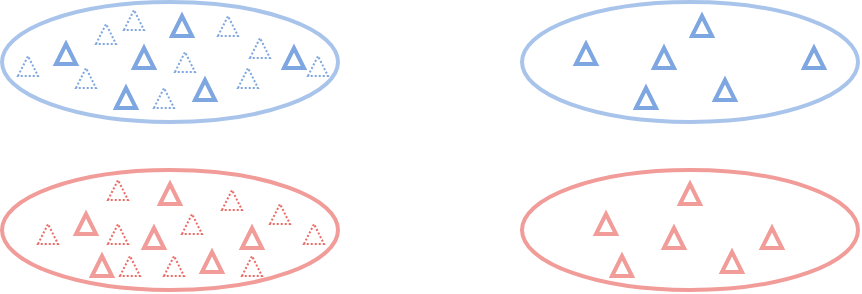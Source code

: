 <mxfile version="15.7.3" type="github">
  <diagram id="XLh6PeHuTJk1JMMVZsZq" name="Page-1">
    <mxGraphModel dx="946" dy="614" grid="0" gridSize="10" guides="1" tooltips="1" connect="1" arrows="1" fold="1" page="1" pageScale="1" pageWidth="827" pageHeight="1169" math="0" shadow="0">
      <root>
        <mxCell id="0" />
        <mxCell id="1" parent="0" />
        <mxCell id="B35P_RnnMUQNIVXsbhu0-6" value="" style="ellipse;whiteSpace=wrap;html=1;rotation=0;strokeColor=#F19C99;strokeWidth=2;" vertex="1" parent="1">
          <mxGeometry x="107" y="171" width="168" height="60" as="geometry" />
        </mxCell>
        <mxCell id="B35P_RnnMUQNIVXsbhu0-7" value="" style="ellipse;whiteSpace=wrap;html=1;rotation=0;strokeColor=#A9C4EB;strokeWidth=2;" vertex="1" parent="1">
          <mxGeometry x="107" y="87" width="168" height="60" as="geometry" />
        </mxCell>
        <mxCell id="B35P_RnnMUQNIVXsbhu0-20" value="" style="triangle;whiteSpace=wrap;html=1;strokeColor=#7EA6E0;strokeWidth=1;fillColor=none;rotation=-90;dashed=1;dashPattern=1 1;" vertex="1" parent="1">
          <mxGeometry x="215" y="94" width="10" height="10" as="geometry" />
        </mxCell>
        <mxCell id="B35P_RnnMUQNIVXsbhu0-23" value="" style="triangle;whiteSpace=wrap;html=1;strokeColor=#7EA6E0;strokeWidth=1;fillColor=none;rotation=-90;dashed=1;dashPattern=1 1;" vertex="1" parent="1">
          <mxGeometry x="225" y="120" width="10" height="10" as="geometry" />
        </mxCell>
        <mxCell id="B35P_RnnMUQNIVXsbhu0-24" value="" style="triangle;whiteSpace=wrap;html=1;strokeColor=#7EA6E0;strokeWidth=1;fillColor=none;rotation=-90;dashed=1;dashPattern=1 1;" vertex="1" parent="1">
          <mxGeometry x="193.5" y="112" width="10" height="10" as="geometry" />
        </mxCell>
        <mxCell id="B35P_RnnMUQNIVXsbhu0-25" value="" style="triangle;whiteSpace=wrap;html=1;strokeColor=#7EA6E0;strokeWidth=1;fillColor=none;rotation=-90;dashed=1;dashPattern=1 1;" vertex="1" parent="1">
          <mxGeometry x="183" y="130" width="10" height="10" as="geometry" />
        </mxCell>
        <mxCell id="B35P_RnnMUQNIVXsbhu0-26" value="" style="triangle;whiteSpace=wrap;html=1;strokeColor=#7EA6E0;strokeWidth=1;fillColor=none;rotation=-90;dashed=1;dashPattern=1 1;" vertex="1" parent="1">
          <mxGeometry x="144" y="120" width="10" height="10" as="geometry" />
        </mxCell>
        <mxCell id="B35P_RnnMUQNIVXsbhu0-27" value="" style="triangle;whiteSpace=wrap;html=1;strokeColor=#7EA6E0;strokeWidth=1;fillColor=none;rotation=-90;dashed=1;dashPattern=1 1;" vertex="1" parent="1">
          <mxGeometry x="154" y="98" width="10" height="10" as="geometry" />
        </mxCell>
        <mxCell id="B35P_RnnMUQNIVXsbhu0-28" value="" style="triangle;whiteSpace=wrap;html=1;strokeColor=#7EA6E0;strokeWidth=1;fillColor=none;rotation=-90;dashed=1;dashPattern=1 1;" vertex="1" parent="1">
          <mxGeometry x="168" y="91" width="10" height="10" as="geometry" />
        </mxCell>
        <mxCell id="B35P_RnnMUQNIVXsbhu0-29" value="" style="triangle;whiteSpace=wrap;html=1;strokeColor=#7EA6E0;strokeWidth=1;fillColor=none;rotation=-90;dashed=1;dashPattern=1 1;" vertex="1" parent="1">
          <mxGeometry x="115" y="114" width="10" height="10" as="geometry" />
        </mxCell>
        <mxCell id="B35P_RnnMUQNIVXsbhu0-30" value="" style="triangle;whiteSpace=wrap;html=1;strokeColor=#7EA6E0;strokeWidth=1;fillColor=none;rotation=-90;dashed=1;dashPattern=1 1;" vertex="1" parent="1">
          <mxGeometry x="231" y="105" width="10" height="10" as="geometry" />
        </mxCell>
        <mxCell id="B35P_RnnMUQNIVXsbhu0-31" value="" style="triangle;whiteSpace=wrap;html=1;strokeColor=#7EA6E0;strokeWidth=1;fillColor=none;rotation=-90;dashed=1;dashPattern=1 1;" vertex="1" parent="1">
          <mxGeometry x="260" y="114" width="10" height="10" as="geometry" />
        </mxCell>
        <mxCell id="B35P_RnnMUQNIVXsbhu0-32" value="" style="triangle;whiteSpace=wrap;html=1;strokeColor=#EA6B66;strokeWidth=1;fillColor=none;rotation=-90;dashed=1;dashPattern=1 1;" vertex="1" parent="1">
          <mxGeometry x="217" y="181" width="10" height="10" as="geometry" />
        </mxCell>
        <mxCell id="B35P_RnnMUQNIVXsbhu0-33" value="" style="triangle;whiteSpace=wrap;html=1;strokeColor=#EA6B66;strokeWidth=1;fillColor=none;rotation=-90;dashed=1;dashPattern=1 1;" vertex="1" parent="1">
          <mxGeometry x="241" y="188" width="10" height="10" as="geometry" />
        </mxCell>
        <mxCell id="B35P_RnnMUQNIVXsbhu0-34" value="" style="triangle;whiteSpace=wrap;html=1;strokeColor=#EA6B66;strokeWidth=1;fillColor=none;rotation=-90;dashed=1;dashPattern=1 1;" vertex="1" parent="1">
          <mxGeometry x="258" y="198" width="10" height="10" as="geometry" />
        </mxCell>
        <mxCell id="B35P_RnnMUQNIVXsbhu0-35" value="" style="triangle;whiteSpace=wrap;html=1;strokeColor=#EA6B66;strokeWidth=1;fillColor=none;rotation=-90;dashed=1;dashPattern=1 1;" vertex="1" parent="1">
          <mxGeometry x="227" y="214" width="10" height="10" as="geometry" />
        </mxCell>
        <mxCell id="B35P_RnnMUQNIVXsbhu0-36" value="" style="triangle;whiteSpace=wrap;html=1;strokeColor=#EA6B66;strokeWidth=1;fillColor=none;rotation=-90;dashed=1;dashPattern=1 1;" vertex="1" parent="1">
          <mxGeometry x="197" y="193" width="10" height="10" as="geometry" />
        </mxCell>
        <mxCell id="B35P_RnnMUQNIVXsbhu0-38" value="" style="triangle;whiteSpace=wrap;html=1;strokeColor=#EA6B66;strokeWidth=1;fillColor=none;rotation=-90;dashed=1;dashPattern=1 1;" vertex="1" parent="1">
          <mxGeometry x="188" y="214" width="10" height="10" as="geometry" />
        </mxCell>
        <mxCell id="B35P_RnnMUQNIVXsbhu0-39" value="" style="triangle;whiteSpace=wrap;html=1;strokeColor=#EA6B66;strokeWidth=1;fillColor=none;rotation=-90;dashed=1;dashPattern=1 1;" vertex="1" parent="1">
          <mxGeometry x="125" y="198" width="10" height="10" as="geometry" />
        </mxCell>
        <mxCell id="B35P_RnnMUQNIVXsbhu0-40" value="" style="triangle;whiteSpace=wrap;html=1;strokeColor=#EA6B66;strokeWidth=1;fillColor=none;rotation=-90;dashed=1;dashPattern=1 1;" vertex="1" parent="1">
          <mxGeometry x="160" y="176" width="10" height="10" as="geometry" />
        </mxCell>
        <mxCell id="B35P_RnnMUQNIVXsbhu0-41" value="" style="triangle;whiteSpace=wrap;html=1;strokeColor=#EA6B66;strokeWidth=1;fillColor=none;rotation=-90;dashed=1;dashPattern=1 1;" vertex="1" parent="1">
          <mxGeometry x="166" y="214" width="10" height="10" as="geometry" />
        </mxCell>
        <mxCell id="B35P_RnnMUQNIVXsbhu0-42" value="" style="triangle;whiteSpace=wrap;html=1;strokeColor=#EA6B66;strokeWidth=1;fillColor=none;rotation=-90;dashed=1;dashPattern=1 1;" vertex="1" parent="1">
          <mxGeometry x="160" y="198" width="10" height="10" as="geometry" />
        </mxCell>
        <mxCell id="B35P_RnnMUQNIVXsbhu0-46" value="" style="triangle;whiteSpace=wrap;html=1;strokeColor=#7EA6E0;strokeWidth=2;fillColor=none;rotation=-90;" vertex="1" parent="1">
          <mxGeometry x="134" y="108" width="10" height="10" as="geometry" />
        </mxCell>
        <mxCell id="B35P_RnnMUQNIVXsbhu0-47" value="" style="triangle;whiteSpace=wrap;html=1;strokeColor=#7EA6E0;strokeWidth=2;fillColor=none;rotation=-90;" vertex="1" parent="1">
          <mxGeometry x="192" y="94" width="10" height="10" as="geometry" />
        </mxCell>
        <mxCell id="B35P_RnnMUQNIVXsbhu0-48" value="" style="triangle;whiteSpace=wrap;html=1;strokeColor=#7EA6E0;strokeWidth=2;fillColor=none;rotation=-90;" vertex="1" parent="1">
          <mxGeometry x="173" y="110" width="10" height="10" as="geometry" />
        </mxCell>
        <mxCell id="B35P_RnnMUQNIVXsbhu0-49" value="" style="triangle;whiteSpace=wrap;html=1;strokeColor=#7EA6E0;strokeWidth=2;fillColor=none;rotation=-90;" vertex="1" parent="1">
          <mxGeometry x="164" y="130" width="10" height="10" as="geometry" />
        </mxCell>
        <mxCell id="B35P_RnnMUQNIVXsbhu0-51" value="" style="triangle;whiteSpace=wrap;html=1;strokeColor=#7EA6E0;strokeWidth=2;fillColor=none;rotation=-90;" vertex="1" parent="1">
          <mxGeometry x="203.5" y="126" width="10" height="10" as="geometry" />
        </mxCell>
        <mxCell id="B35P_RnnMUQNIVXsbhu0-52" value="" style="triangle;whiteSpace=wrap;html=1;strokeColor=#7EA6E0;strokeWidth=2;fillColor=none;rotation=-90;" vertex="1" parent="1">
          <mxGeometry x="248" y="110" width="10" height="10" as="geometry" />
        </mxCell>
        <mxCell id="B35P_RnnMUQNIVXsbhu0-55" value="" style="triangle;whiteSpace=wrap;html=1;strokeColor=#F19C99;strokeWidth=2;fillColor=none;rotation=-90;" vertex="1" parent="1">
          <mxGeometry x="144" y="193" width="10" height="10" as="geometry" />
        </mxCell>
        <mxCell id="B35P_RnnMUQNIVXsbhu0-56" value="" style="triangle;whiteSpace=wrap;html=1;strokeColor=#F19C99;strokeWidth=2;fillColor=none;rotation=-90;" vertex="1" parent="1">
          <mxGeometry x="152" y="214" width="10" height="10" as="geometry" />
        </mxCell>
        <mxCell id="B35P_RnnMUQNIVXsbhu0-57" value="" style="triangle;whiteSpace=wrap;html=1;strokeColor=#F19C99;strokeWidth=2;fillColor=none;rotation=-90;" vertex="1" parent="1">
          <mxGeometry x="186" y="178" width="10" height="10" as="geometry" />
        </mxCell>
        <mxCell id="B35P_RnnMUQNIVXsbhu0-59" value="" style="triangle;whiteSpace=wrap;html=1;strokeColor=#F19C99;strokeWidth=2;fillColor=none;rotation=-90;" vertex="1" parent="1">
          <mxGeometry x="178" y="200" width="10" height="10" as="geometry" />
        </mxCell>
        <mxCell id="B35P_RnnMUQNIVXsbhu0-60" value="" style="triangle;whiteSpace=wrap;html=1;strokeColor=#F19C99;strokeWidth=2;fillColor=none;rotation=-90;" vertex="1" parent="1">
          <mxGeometry x="207" y="212" width="10" height="10" as="geometry" />
        </mxCell>
        <mxCell id="B35P_RnnMUQNIVXsbhu0-61" value="" style="triangle;whiteSpace=wrap;html=1;strokeColor=#F19C99;strokeWidth=2;fillColor=none;rotation=-90;" vertex="1" parent="1">
          <mxGeometry x="227" y="200" width="10" height="10" as="geometry" />
        </mxCell>
        <mxCell id="B35P_RnnMUQNIVXsbhu0-101" value="" style="group" vertex="1" connectable="0" parent="1">
          <mxGeometry x="367" y="87" width="168" height="60" as="geometry" />
        </mxCell>
        <mxCell id="B35P_RnnMUQNIVXsbhu0-67" value="" style="ellipse;whiteSpace=wrap;html=1;rotation=0;strokeColor=#A9C4EB;strokeWidth=2;" vertex="1" parent="B35P_RnnMUQNIVXsbhu0-101">
          <mxGeometry width="168" height="60" as="geometry" />
        </mxCell>
        <mxCell id="B35P_RnnMUQNIVXsbhu0-88" value="" style="triangle;whiteSpace=wrap;html=1;strokeColor=#7EA6E0;strokeWidth=2;fillColor=none;rotation=-90;" vertex="1" parent="B35P_RnnMUQNIVXsbhu0-101">
          <mxGeometry x="27" y="21" width="10" height="10" as="geometry" />
        </mxCell>
        <mxCell id="B35P_RnnMUQNIVXsbhu0-89" value="" style="triangle;whiteSpace=wrap;html=1;strokeColor=#7EA6E0;strokeWidth=2;fillColor=none;rotation=-90;" vertex="1" parent="B35P_RnnMUQNIVXsbhu0-101">
          <mxGeometry x="85" y="7" width="10" height="10" as="geometry" />
        </mxCell>
        <mxCell id="B35P_RnnMUQNIVXsbhu0-90" value="" style="triangle;whiteSpace=wrap;html=1;strokeColor=#7EA6E0;strokeWidth=2;fillColor=none;rotation=-90;" vertex="1" parent="B35P_RnnMUQNIVXsbhu0-101">
          <mxGeometry x="66" y="23" width="10" height="10" as="geometry" />
        </mxCell>
        <mxCell id="B35P_RnnMUQNIVXsbhu0-91" value="" style="triangle;whiteSpace=wrap;html=1;strokeColor=#7EA6E0;strokeWidth=2;fillColor=none;rotation=-90;" vertex="1" parent="B35P_RnnMUQNIVXsbhu0-101">
          <mxGeometry x="57" y="43" width="10" height="10" as="geometry" />
        </mxCell>
        <mxCell id="B35P_RnnMUQNIVXsbhu0-92" value="" style="triangle;whiteSpace=wrap;html=1;strokeColor=#7EA6E0;strokeWidth=2;fillColor=none;rotation=-90;" vertex="1" parent="B35P_RnnMUQNIVXsbhu0-101">
          <mxGeometry x="96.5" y="39" width="10" height="10" as="geometry" />
        </mxCell>
        <mxCell id="B35P_RnnMUQNIVXsbhu0-93" value="" style="triangle;whiteSpace=wrap;html=1;strokeColor=#7EA6E0;strokeWidth=2;fillColor=none;rotation=-90;" vertex="1" parent="B35P_RnnMUQNIVXsbhu0-101">
          <mxGeometry x="141" y="23" width="10" height="10" as="geometry" />
        </mxCell>
        <mxCell id="B35P_RnnMUQNIVXsbhu0-102" value="" style="group" vertex="1" connectable="0" parent="1">
          <mxGeometry x="367" y="171" width="168" height="60" as="geometry" />
        </mxCell>
        <mxCell id="B35P_RnnMUQNIVXsbhu0-66" value="" style="ellipse;whiteSpace=wrap;html=1;rotation=0;strokeColor=#F19C99;strokeWidth=2;" vertex="1" parent="B35P_RnnMUQNIVXsbhu0-102">
          <mxGeometry width="168" height="60" as="geometry" />
        </mxCell>
        <mxCell id="B35P_RnnMUQNIVXsbhu0-94" value="" style="triangle;whiteSpace=wrap;html=1;strokeColor=#F19C99;strokeWidth=2;fillColor=none;rotation=-90;" vertex="1" parent="B35P_RnnMUQNIVXsbhu0-102">
          <mxGeometry x="37" y="22" width="10" height="10" as="geometry" />
        </mxCell>
        <mxCell id="B35P_RnnMUQNIVXsbhu0-95" value="" style="triangle;whiteSpace=wrap;html=1;strokeColor=#F19C99;strokeWidth=2;fillColor=none;rotation=-90;" vertex="1" parent="B35P_RnnMUQNIVXsbhu0-102">
          <mxGeometry x="45" y="43" width="10" height="10" as="geometry" />
        </mxCell>
        <mxCell id="B35P_RnnMUQNIVXsbhu0-96" value="" style="triangle;whiteSpace=wrap;html=1;strokeColor=#F19C99;strokeWidth=2;fillColor=none;rotation=-90;" vertex="1" parent="B35P_RnnMUQNIVXsbhu0-102">
          <mxGeometry x="79" y="7" width="10" height="10" as="geometry" />
        </mxCell>
        <mxCell id="B35P_RnnMUQNIVXsbhu0-97" value="" style="triangle;whiteSpace=wrap;html=1;strokeColor=#F19C99;strokeWidth=2;fillColor=none;rotation=-90;" vertex="1" parent="B35P_RnnMUQNIVXsbhu0-102">
          <mxGeometry x="71" y="29" width="10" height="10" as="geometry" />
        </mxCell>
        <mxCell id="B35P_RnnMUQNIVXsbhu0-98" value="" style="triangle;whiteSpace=wrap;html=1;strokeColor=#F19C99;strokeWidth=2;fillColor=none;rotation=-90;" vertex="1" parent="B35P_RnnMUQNIVXsbhu0-102">
          <mxGeometry x="100" y="41" width="10" height="10" as="geometry" />
        </mxCell>
        <mxCell id="B35P_RnnMUQNIVXsbhu0-99" value="" style="triangle;whiteSpace=wrap;html=1;strokeColor=#F19C99;strokeWidth=2;fillColor=none;rotation=-90;" vertex="1" parent="B35P_RnnMUQNIVXsbhu0-102">
          <mxGeometry x="120" y="29" width="10" height="10" as="geometry" />
        </mxCell>
      </root>
    </mxGraphModel>
  </diagram>
</mxfile>
